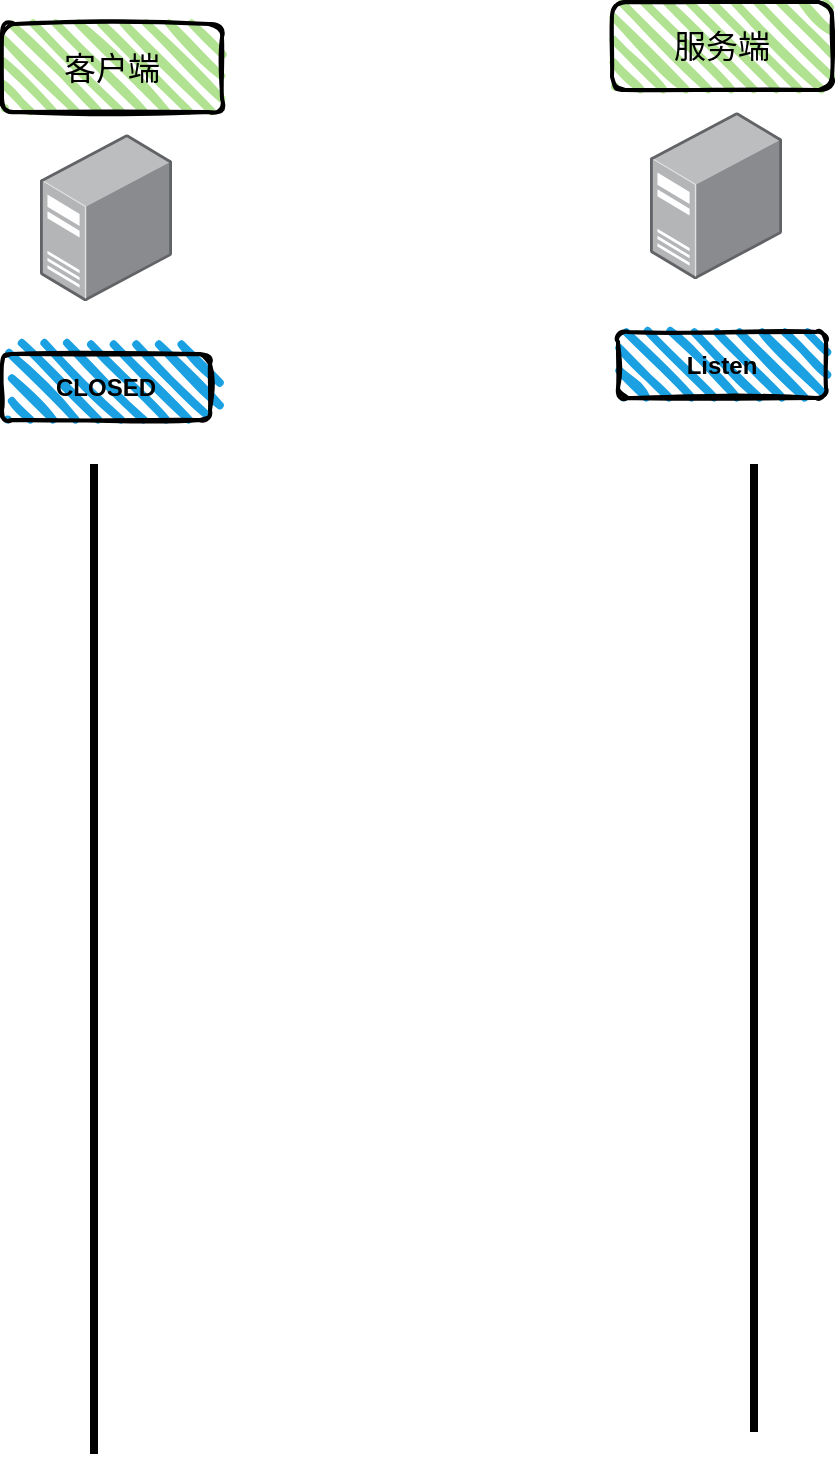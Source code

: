 <mxfile version="17.2.1" type="github">
  <diagram id="4XvSbhawV3MiXkLEqnf2" name="Page-1">
    <mxGraphModel dx="1636" dy="896" grid="1" gridSize="11" guides="1" tooltips="1" connect="1" arrows="1" fold="1" page="1" pageScale="1" pageWidth="827" pageHeight="1169" background="#FFFFFF" math="0" shadow="0">
      <root>
        <mxCell id="0" />
        <mxCell id="1" parent="0" />
        <mxCell id="B-Af8GYPoGsGqBhHn85I-1" value="&lt;span style=&quot;font-size: 16px&quot;&gt;客户端&lt;/span&gt;" style="rounded=1;whiteSpace=wrap;html=1;strokeWidth=2;fillWeight=4;hachureGap=8;hachureAngle=45;fillColor=#B1E291;sketch=1;labelBackgroundColor=none;labelBorderColor=none;" parent="1" vertex="1">
          <mxGeometry x="91" y="121" width="110" height="44" as="geometry" />
        </mxCell>
        <mxCell id="OVzzL2SM65j6UDz2gd-_-1" value="" style="points=[];aspect=fixed;html=1;align=center;shadow=0;dashed=0;image;image=img/lib/allied_telesis/computer_and_terminals/Server_Desktop.svg;" vertex="1" parent="1">
          <mxGeometry x="110" y="176" width="66" height="83.66" as="geometry" />
        </mxCell>
        <mxCell id="OVzzL2SM65j6UDz2gd-_-4" value="&lt;b&gt;CLOSED&lt;/b&gt;" style="rounded=1;whiteSpace=wrap;html=1;strokeWidth=2;fillWeight=4;hachureGap=8;hachureAngle=45;fillColor=#1ba1e2;sketch=1;" vertex="1" parent="1">
          <mxGeometry x="91" y="286" width="104" height="33" as="geometry" />
        </mxCell>
        <mxCell id="OVzzL2SM65j6UDz2gd-_-9" value="&lt;span style=&quot;font-size: 16px&quot;&gt;服务端&lt;br&gt;&lt;/span&gt;" style="rounded=1;whiteSpace=wrap;html=1;strokeWidth=2;fillWeight=4;hachureGap=8;hachureAngle=45;fillColor=#B1E291;sketch=1;labelBackgroundColor=none;labelBorderColor=none;" vertex="1" parent="1">
          <mxGeometry x="396" y="110" width="110" height="44" as="geometry" />
        </mxCell>
        <mxCell id="OVzzL2SM65j6UDz2gd-_-10" value="" style="points=[];aspect=fixed;html=1;align=center;shadow=0;dashed=0;image;image=img/lib/allied_telesis/computer_and_terminals/Server_Desktop.svg;" vertex="1" parent="1">
          <mxGeometry x="415" y="165" width="66" height="83.66" as="geometry" />
        </mxCell>
        <mxCell id="OVzzL2SM65j6UDz2gd-_-11" value="&lt;b&gt;Listen&lt;/b&gt;" style="rounded=1;whiteSpace=wrap;html=1;strokeWidth=2;fillWeight=4;hachureGap=8;hachureAngle=45;fillColor=#1ba1e2;sketch=1;" vertex="1" parent="1">
          <mxGeometry x="399" y="275" width="104" height="33" as="geometry" />
        </mxCell>
        <mxCell id="OVzzL2SM65j6UDz2gd-_-12" value="" style="line;strokeWidth=4;direction=south;html=1;perimeter=backbonePerimeter;points=[];outlineConnect=0;" vertex="1" parent="1">
          <mxGeometry x="132" y="341" width="10" height="495" as="geometry" />
        </mxCell>
        <mxCell id="OVzzL2SM65j6UDz2gd-_-13" value="" style="line;strokeWidth=4;direction=south;html=1;perimeter=backbonePerimeter;points=[];outlineConnect=0;" vertex="1" parent="1">
          <mxGeometry x="462" y="341" width="10" height="484" as="geometry" />
        </mxCell>
      </root>
    </mxGraphModel>
  </diagram>
</mxfile>
